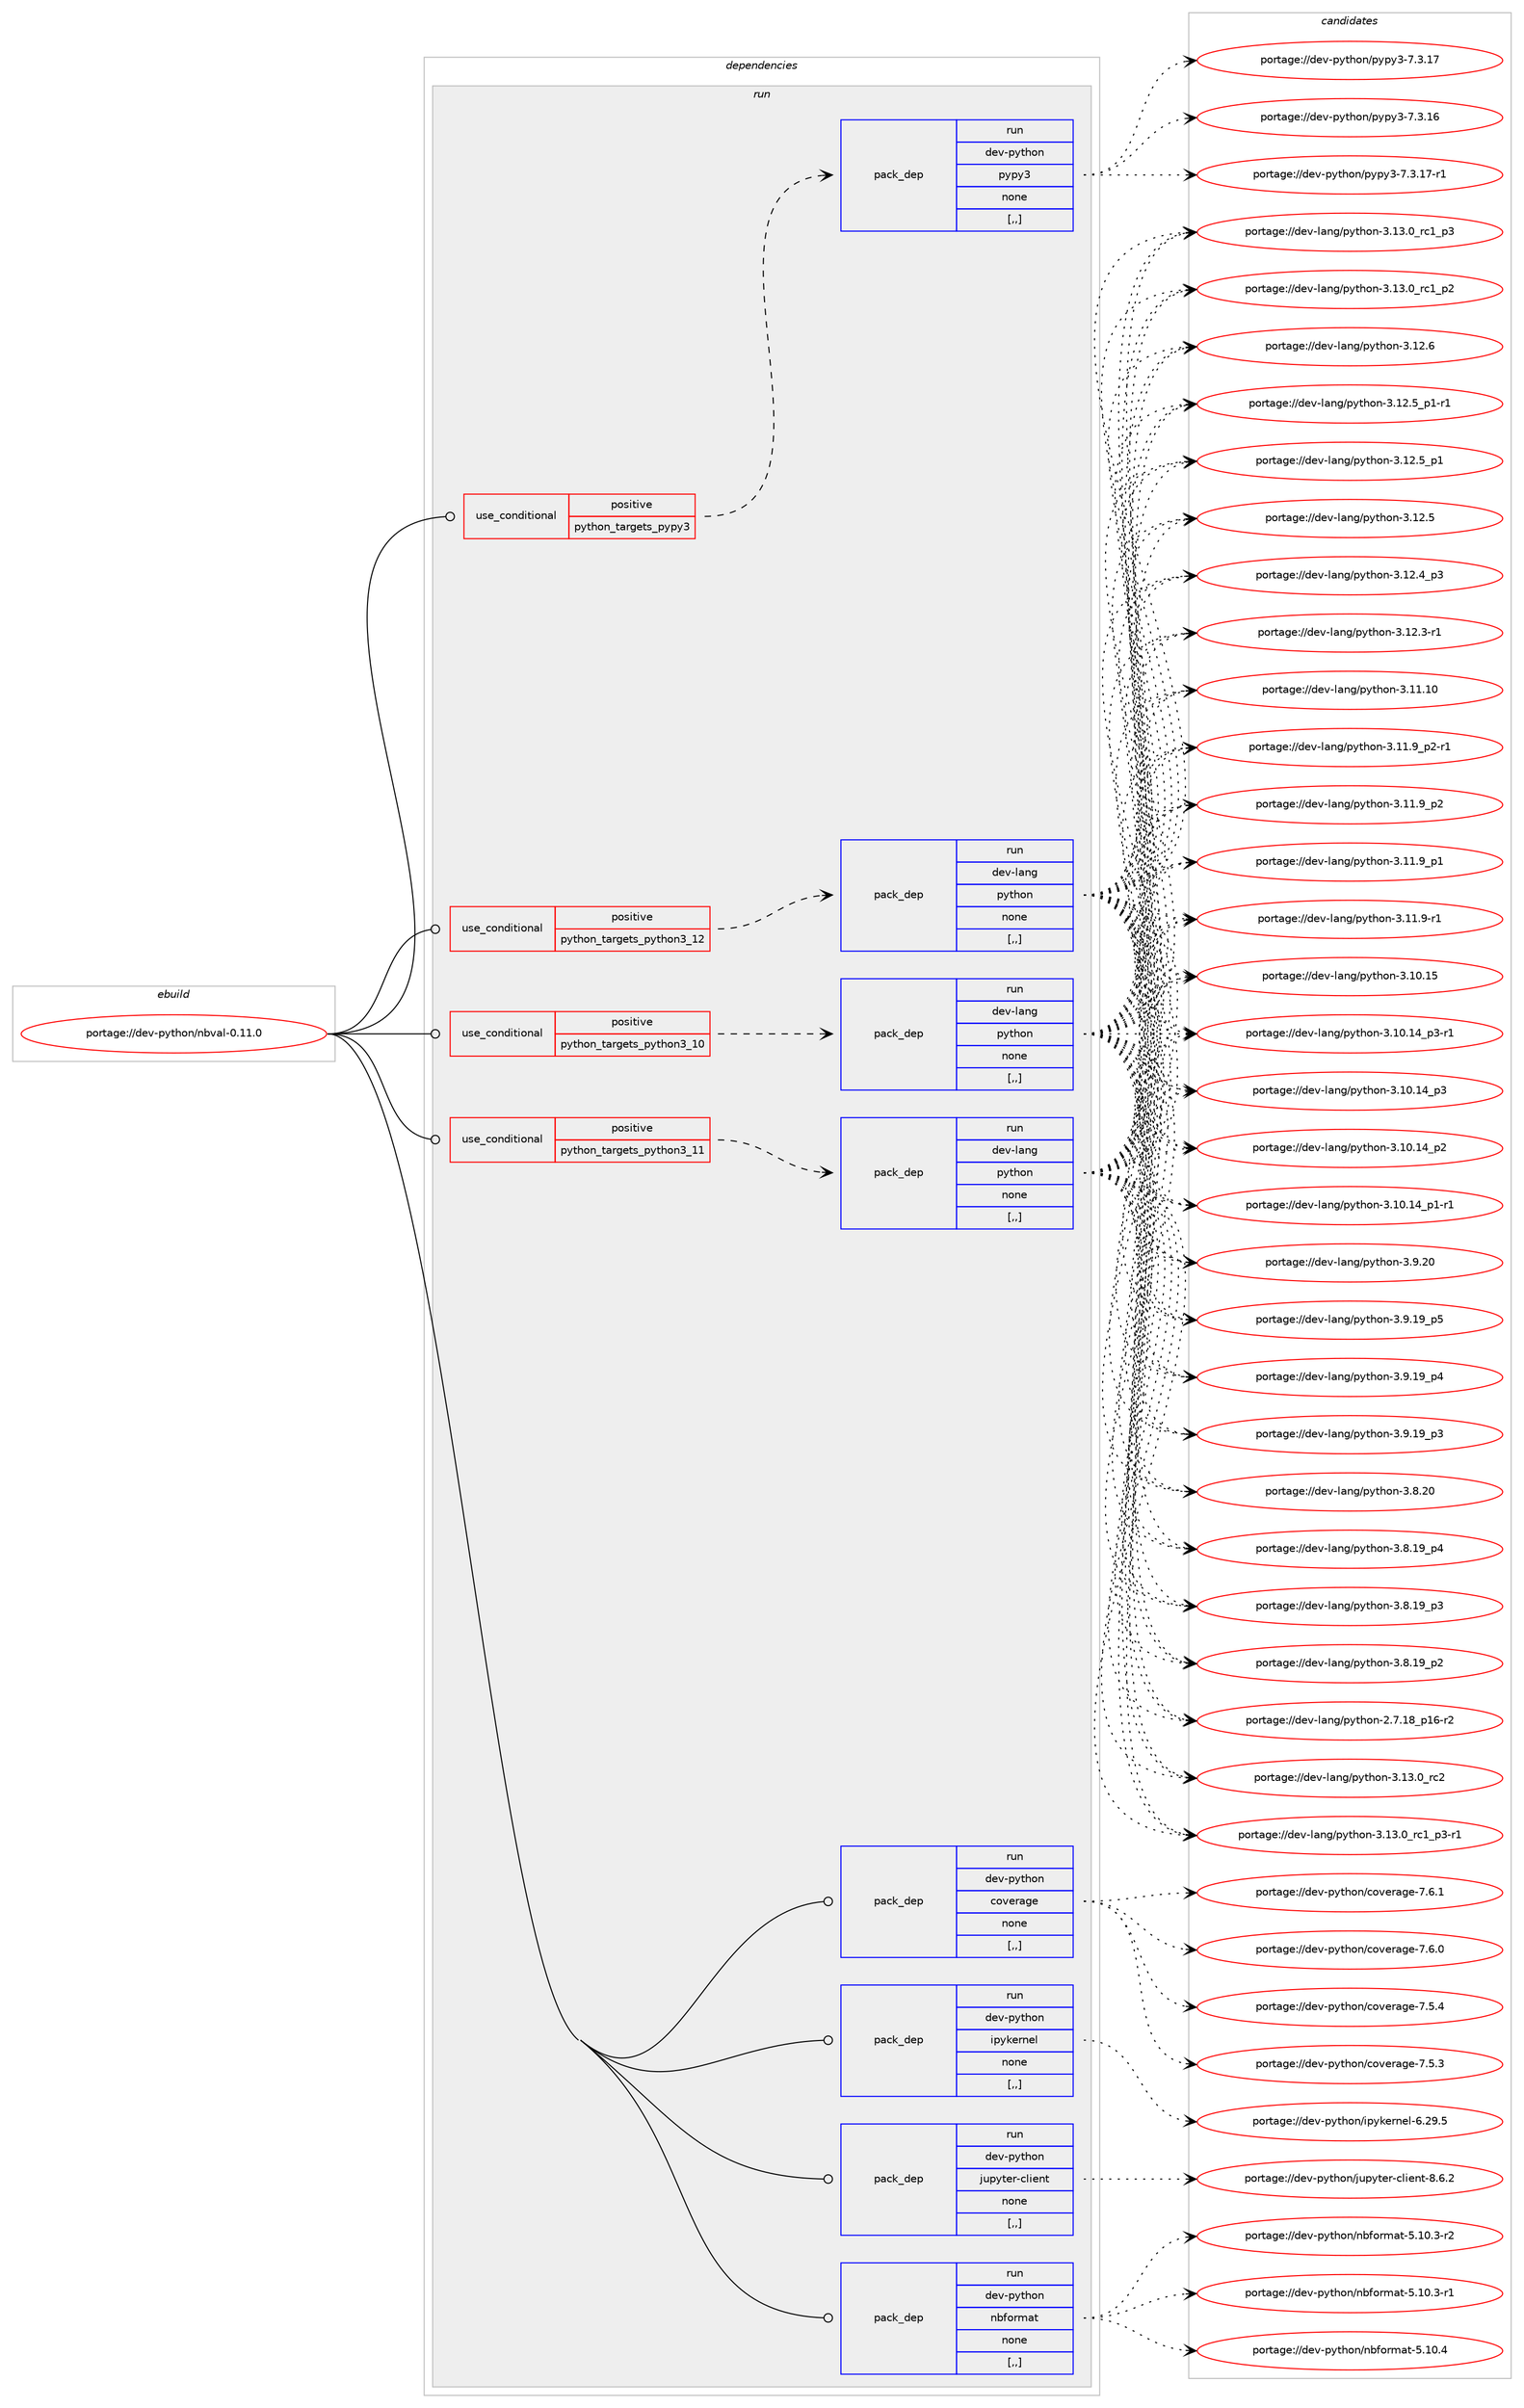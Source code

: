 digraph prolog {

# *************
# Graph options
# *************

newrank=true;
concentrate=true;
compound=true;
graph [rankdir=LR,fontname=Helvetica,fontsize=10,ranksep=1.5];#, ranksep=2.5, nodesep=0.2];
edge  [arrowhead=vee];
node  [fontname=Helvetica,fontsize=10];

# **********
# The ebuild
# **********

subgraph cluster_leftcol {
color=gray;
label=<<i>ebuild</i>>;
id [label="portage://dev-python/nbval-0.11.0", color=red, width=4, href="../dev-python/nbval-0.11.0.svg"];
}

# ****************
# The dependencies
# ****************

subgraph cluster_midcol {
color=gray;
label=<<i>dependencies</i>>;
subgraph cluster_compile {
fillcolor="#eeeeee";
style=filled;
label=<<i>compile</i>>;
}
subgraph cluster_compileandrun {
fillcolor="#eeeeee";
style=filled;
label=<<i>compile and run</i>>;
}
subgraph cluster_run {
fillcolor="#eeeeee";
style=filled;
label=<<i>run</i>>;
subgraph cond165593 {
dependency646928 [label=<<TABLE BORDER="0" CELLBORDER="1" CELLSPACING="0" CELLPADDING="4"><TR><TD ROWSPAN="3" CELLPADDING="10">use_conditional</TD></TR><TR><TD>positive</TD></TR><TR><TD>python_targets_pypy3</TD></TR></TABLE>>, shape=none, color=red];
subgraph pack476516 {
dependency646929 [label=<<TABLE BORDER="0" CELLBORDER="1" CELLSPACING="0" CELLPADDING="4" WIDTH="220"><TR><TD ROWSPAN="6" CELLPADDING="30">pack_dep</TD></TR><TR><TD WIDTH="110">run</TD></TR><TR><TD>dev-python</TD></TR><TR><TD>pypy3</TD></TR><TR><TD>none</TD></TR><TR><TD>[,,]</TD></TR></TABLE>>, shape=none, color=blue];
}
dependency646928:e -> dependency646929:w [weight=20,style="dashed",arrowhead="vee"];
}
id:e -> dependency646928:w [weight=20,style="solid",arrowhead="odot"];
subgraph cond165594 {
dependency646930 [label=<<TABLE BORDER="0" CELLBORDER="1" CELLSPACING="0" CELLPADDING="4"><TR><TD ROWSPAN="3" CELLPADDING="10">use_conditional</TD></TR><TR><TD>positive</TD></TR><TR><TD>python_targets_python3_10</TD></TR></TABLE>>, shape=none, color=red];
subgraph pack476517 {
dependency646931 [label=<<TABLE BORDER="0" CELLBORDER="1" CELLSPACING="0" CELLPADDING="4" WIDTH="220"><TR><TD ROWSPAN="6" CELLPADDING="30">pack_dep</TD></TR><TR><TD WIDTH="110">run</TD></TR><TR><TD>dev-lang</TD></TR><TR><TD>python</TD></TR><TR><TD>none</TD></TR><TR><TD>[,,]</TD></TR></TABLE>>, shape=none, color=blue];
}
dependency646930:e -> dependency646931:w [weight=20,style="dashed",arrowhead="vee"];
}
id:e -> dependency646930:w [weight=20,style="solid",arrowhead="odot"];
subgraph cond165595 {
dependency646932 [label=<<TABLE BORDER="0" CELLBORDER="1" CELLSPACING="0" CELLPADDING="4"><TR><TD ROWSPAN="3" CELLPADDING="10">use_conditional</TD></TR><TR><TD>positive</TD></TR><TR><TD>python_targets_python3_11</TD></TR></TABLE>>, shape=none, color=red];
subgraph pack476518 {
dependency646933 [label=<<TABLE BORDER="0" CELLBORDER="1" CELLSPACING="0" CELLPADDING="4" WIDTH="220"><TR><TD ROWSPAN="6" CELLPADDING="30">pack_dep</TD></TR><TR><TD WIDTH="110">run</TD></TR><TR><TD>dev-lang</TD></TR><TR><TD>python</TD></TR><TR><TD>none</TD></TR><TR><TD>[,,]</TD></TR></TABLE>>, shape=none, color=blue];
}
dependency646932:e -> dependency646933:w [weight=20,style="dashed",arrowhead="vee"];
}
id:e -> dependency646932:w [weight=20,style="solid",arrowhead="odot"];
subgraph cond165596 {
dependency646934 [label=<<TABLE BORDER="0" CELLBORDER="1" CELLSPACING="0" CELLPADDING="4"><TR><TD ROWSPAN="3" CELLPADDING="10">use_conditional</TD></TR><TR><TD>positive</TD></TR><TR><TD>python_targets_python3_12</TD></TR></TABLE>>, shape=none, color=red];
subgraph pack476519 {
dependency646935 [label=<<TABLE BORDER="0" CELLBORDER="1" CELLSPACING="0" CELLPADDING="4" WIDTH="220"><TR><TD ROWSPAN="6" CELLPADDING="30">pack_dep</TD></TR><TR><TD WIDTH="110">run</TD></TR><TR><TD>dev-lang</TD></TR><TR><TD>python</TD></TR><TR><TD>none</TD></TR><TR><TD>[,,]</TD></TR></TABLE>>, shape=none, color=blue];
}
dependency646934:e -> dependency646935:w [weight=20,style="dashed",arrowhead="vee"];
}
id:e -> dependency646934:w [weight=20,style="solid",arrowhead="odot"];
subgraph pack476520 {
dependency646936 [label=<<TABLE BORDER="0" CELLBORDER="1" CELLSPACING="0" CELLPADDING="4" WIDTH="220"><TR><TD ROWSPAN="6" CELLPADDING="30">pack_dep</TD></TR><TR><TD WIDTH="110">run</TD></TR><TR><TD>dev-python</TD></TR><TR><TD>coverage</TD></TR><TR><TD>none</TD></TR><TR><TD>[,,]</TD></TR></TABLE>>, shape=none, color=blue];
}
id:e -> dependency646936:w [weight=20,style="solid",arrowhead="odot"];
subgraph pack476521 {
dependency646937 [label=<<TABLE BORDER="0" CELLBORDER="1" CELLSPACING="0" CELLPADDING="4" WIDTH="220"><TR><TD ROWSPAN="6" CELLPADDING="30">pack_dep</TD></TR><TR><TD WIDTH="110">run</TD></TR><TR><TD>dev-python</TD></TR><TR><TD>ipykernel</TD></TR><TR><TD>none</TD></TR><TR><TD>[,,]</TD></TR></TABLE>>, shape=none, color=blue];
}
id:e -> dependency646937:w [weight=20,style="solid",arrowhead="odot"];
subgraph pack476522 {
dependency646938 [label=<<TABLE BORDER="0" CELLBORDER="1" CELLSPACING="0" CELLPADDING="4" WIDTH="220"><TR><TD ROWSPAN="6" CELLPADDING="30">pack_dep</TD></TR><TR><TD WIDTH="110">run</TD></TR><TR><TD>dev-python</TD></TR><TR><TD>jupyter-client</TD></TR><TR><TD>none</TD></TR><TR><TD>[,,]</TD></TR></TABLE>>, shape=none, color=blue];
}
id:e -> dependency646938:w [weight=20,style="solid",arrowhead="odot"];
subgraph pack476523 {
dependency646939 [label=<<TABLE BORDER="0" CELLBORDER="1" CELLSPACING="0" CELLPADDING="4" WIDTH="220"><TR><TD ROWSPAN="6" CELLPADDING="30">pack_dep</TD></TR><TR><TD WIDTH="110">run</TD></TR><TR><TD>dev-python</TD></TR><TR><TD>nbformat</TD></TR><TR><TD>none</TD></TR><TR><TD>[,,]</TD></TR></TABLE>>, shape=none, color=blue];
}
id:e -> dependency646939:w [weight=20,style="solid",arrowhead="odot"];
}
}

# **************
# The candidates
# **************

subgraph cluster_choices {
rank=same;
color=gray;
label=<<i>candidates</i>>;

subgraph choice476516 {
color=black;
nodesep=1;
choice100101118451121211161041111104711212111212151455546514649554511449 [label="portage://dev-python/pypy3-7.3.17-r1", color=red, width=4,href="../dev-python/pypy3-7.3.17-r1.svg"];
choice10010111845112121116104111110471121211121215145554651464955 [label="portage://dev-python/pypy3-7.3.17", color=red, width=4,href="../dev-python/pypy3-7.3.17.svg"];
choice10010111845112121116104111110471121211121215145554651464954 [label="portage://dev-python/pypy3-7.3.16", color=red, width=4,href="../dev-python/pypy3-7.3.16.svg"];
dependency646929:e -> choice100101118451121211161041111104711212111212151455546514649554511449:w [style=dotted,weight="100"];
dependency646929:e -> choice10010111845112121116104111110471121211121215145554651464955:w [style=dotted,weight="100"];
dependency646929:e -> choice10010111845112121116104111110471121211121215145554651464954:w [style=dotted,weight="100"];
}
subgraph choice476517 {
color=black;
nodesep=1;
choice10010111845108971101034711212111610411111045514649514648951149950 [label="portage://dev-lang/python-3.13.0_rc2", color=red, width=4,href="../dev-lang/python-3.13.0_rc2.svg"];
choice1001011184510897110103471121211161041111104551464951464895114994995112514511449 [label="portage://dev-lang/python-3.13.0_rc1_p3-r1", color=red, width=4,href="../dev-lang/python-3.13.0_rc1_p3-r1.svg"];
choice100101118451089711010347112121116104111110455146495146489511499499511251 [label="portage://dev-lang/python-3.13.0_rc1_p3", color=red, width=4,href="../dev-lang/python-3.13.0_rc1_p3.svg"];
choice100101118451089711010347112121116104111110455146495146489511499499511250 [label="portage://dev-lang/python-3.13.0_rc1_p2", color=red, width=4,href="../dev-lang/python-3.13.0_rc1_p2.svg"];
choice10010111845108971101034711212111610411111045514649504654 [label="portage://dev-lang/python-3.12.6", color=red, width=4,href="../dev-lang/python-3.12.6.svg"];
choice1001011184510897110103471121211161041111104551464950465395112494511449 [label="portage://dev-lang/python-3.12.5_p1-r1", color=red, width=4,href="../dev-lang/python-3.12.5_p1-r1.svg"];
choice100101118451089711010347112121116104111110455146495046539511249 [label="portage://dev-lang/python-3.12.5_p1", color=red, width=4,href="../dev-lang/python-3.12.5_p1.svg"];
choice10010111845108971101034711212111610411111045514649504653 [label="portage://dev-lang/python-3.12.5", color=red, width=4,href="../dev-lang/python-3.12.5.svg"];
choice100101118451089711010347112121116104111110455146495046529511251 [label="portage://dev-lang/python-3.12.4_p3", color=red, width=4,href="../dev-lang/python-3.12.4_p3.svg"];
choice100101118451089711010347112121116104111110455146495046514511449 [label="portage://dev-lang/python-3.12.3-r1", color=red, width=4,href="../dev-lang/python-3.12.3-r1.svg"];
choice1001011184510897110103471121211161041111104551464949464948 [label="portage://dev-lang/python-3.11.10", color=red, width=4,href="../dev-lang/python-3.11.10.svg"];
choice1001011184510897110103471121211161041111104551464949465795112504511449 [label="portage://dev-lang/python-3.11.9_p2-r1", color=red, width=4,href="../dev-lang/python-3.11.9_p2-r1.svg"];
choice100101118451089711010347112121116104111110455146494946579511250 [label="portage://dev-lang/python-3.11.9_p2", color=red, width=4,href="../dev-lang/python-3.11.9_p2.svg"];
choice100101118451089711010347112121116104111110455146494946579511249 [label="portage://dev-lang/python-3.11.9_p1", color=red, width=4,href="../dev-lang/python-3.11.9_p1.svg"];
choice100101118451089711010347112121116104111110455146494946574511449 [label="portage://dev-lang/python-3.11.9-r1", color=red, width=4,href="../dev-lang/python-3.11.9-r1.svg"];
choice1001011184510897110103471121211161041111104551464948464953 [label="portage://dev-lang/python-3.10.15", color=red, width=4,href="../dev-lang/python-3.10.15.svg"];
choice100101118451089711010347112121116104111110455146494846495295112514511449 [label="portage://dev-lang/python-3.10.14_p3-r1", color=red, width=4,href="../dev-lang/python-3.10.14_p3-r1.svg"];
choice10010111845108971101034711212111610411111045514649484649529511251 [label="portage://dev-lang/python-3.10.14_p3", color=red, width=4,href="../dev-lang/python-3.10.14_p3.svg"];
choice10010111845108971101034711212111610411111045514649484649529511250 [label="portage://dev-lang/python-3.10.14_p2", color=red, width=4,href="../dev-lang/python-3.10.14_p2.svg"];
choice100101118451089711010347112121116104111110455146494846495295112494511449 [label="portage://dev-lang/python-3.10.14_p1-r1", color=red, width=4,href="../dev-lang/python-3.10.14_p1-r1.svg"];
choice10010111845108971101034711212111610411111045514657465048 [label="portage://dev-lang/python-3.9.20", color=red, width=4,href="../dev-lang/python-3.9.20.svg"];
choice100101118451089711010347112121116104111110455146574649579511253 [label="portage://dev-lang/python-3.9.19_p5", color=red, width=4,href="../dev-lang/python-3.9.19_p5.svg"];
choice100101118451089711010347112121116104111110455146574649579511252 [label="portage://dev-lang/python-3.9.19_p4", color=red, width=4,href="../dev-lang/python-3.9.19_p4.svg"];
choice100101118451089711010347112121116104111110455146574649579511251 [label="portage://dev-lang/python-3.9.19_p3", color=red, width=4,href="../dev-lang/python-3.9.19_p3.svg"];
choice10010111845108971101034711212111610411111045514656465048 [label="portage://dev-lang/python-3.8.20", color=red, width=4,href="../dev-lang/python-3.8.20.svg"];
choice100101118451089711010347112121116104111110455146564649579511252 [label="portage://dev-lang/python-3.8.19_p4", color=red, width=4,href="../dev-lang/python-3.8.19_p4.svg"];
choice100101118451089711010347112121116104111110455146564649579511251 [label="portage://dev-lang/python-3.8.19_p3", color=red, width=4,href="../dev-lang/python-3.8.19_p3.svg"];
choice100101118451089711010347112121116104111110455146564649579511250 [label="portage://dev-lang/python-3.8.19_p2", color=red, width=4,href="../dev-lang/python-3.8.19_p2.svg"];
choice100101118451089711010347112121116104111110455046554649569511249544511450 [label="portage://dev-lang/python-2.7.18_p16-r2", color=red, width=4,href="../dev-lang/python-2.7.18_p16-r2.svg"];
dependency646931:e -> choice10010111845108971101034711212111610411111045514649514648951149950:w [style=dotted,weight="100"];
dependency646931:e -> choice1001011184510897110103471121211161041111104551464951464895114994995112514511449:w [style=dotted,weight="100"];
dependency646931:e -> choice100101118451089711010347112121116104111110455146495146489511499499511251:w [style=dotted,weight="100"];
dependency646931:e -> choice100101118451089711010347112121116104111110455146495146489511499499511250:w [style=dotted,weight="100"];
dependency646931:e -> choice10010111845108971101034711212111610411111045514649504654:w [style=dotted,weight="100"];
dependency646931:e -> choice1001011184510897110103471121211161041111104551464950465395112494511449:w [style=dotted,weight="100"];
dependency646931:e -> choice100101118451089711010347112121116104111110455146495046539511249:w [style=dotted,weight="100"];
dependency646931:e -> choice10010111845108971101034711212111610411111045514649504653:w [style=dotted,weight="100"];
dependency646931:e -> choice100101118451089711010347112121116104111110455146495046529511251:w [style=dotted,weight="100"];
dependency646931:e -> choice100101118451089711010347112121116104111110455146495046514511449:w [style=dotted,weight="100"];
dependency646931:e -> choice1001011184510897110103471121211161041111104551464949464948:w [style=dotted,weight="100"];
dependency646931:e -> choice1001011184510897110103471121211161041111104551464949465795112504511449:w [style=dotted,weight="100"];
dependency646931:e -> choice100101118451089711010347112121116104111110455146494946579511250:w [style=dotted,weight="100"];
dependency646931:e -> choice100101118451089711010347112121116104111110455146494946579511249:w [style=dotted,weight="100"];
dependency646931:e -> choice100101118451089711010347112121116104111110455146494946574511449:w [style=dotted,weight="100"];
dependency646931:e -> choice1001011184510897110103471121211161041111104551464948464953:w [style=dotted,weight="100"];
dependency646931:e -> choice100101118451089711010347112121116104111110455146494846495295112514511449:w [style=dotted,weight="100"];
dependency646931:e -> choice10010111845108971101034711212111610411111045514649484649529511251:w [style=dotted,weight="100"];
dependency646931:e -> choice10010111845108971101034711212111610411111045514649484649529511250:w [style=dotted,weight="100"];
dependency646931:e -> choice100101118451089711010347112121116104111110455146494846495295112494511449:w [style=dotted,weight="100"];
dependency646931:e -> choice10010111845108971101034711212111610411111045514657465048:w [style=dotted,weight="100"];
dependency646931:e -> choice100101118451089711010347112121116104111110455146574649579511253:w [style=dotted,weight="100"];
dependency646931:e -> choice100101118451089711010347112121116104111110455146574649579511252:w [style=dotted,weight="100"];
dependency646931:e -> choice100101118451089711010347112121116104111110455146574649579511251:w [style=dotted,weight="100"];
dependency646931:e -> choice10010111845108971101034711212111610411111045514656465048:w [style=dotted,weight="100"];
dependency646931:e -> choice100101118451089711010347112121116104111110455146564649579511252:w [style=dotted,weight="100"];
dependency646931:e -> choice100101118451089711010347112121116104111110455146564649579511251:w [style=dotted,weight="100"];
dependency646931:e -> choice100101118451089711010347112121116104111110455146564649579511250:w [style=dotted,weight="100"];
dependency646931:e -> choice100101118451089711010347112121116104111110455046554649569511249544511450:w [style=dotted,weight="100"];
}
subgraph choice476518 {
color=black;
nodesep=1;
choice10010111845108971101034711212111610411111045514649514648951149950 [label="portage://dev-lang/python-3.13.0_rc2", color=red, width=4,href="../dev-lang/python-3.13.0_rc2.svg"];
choice1001011184510897110103471121211161041111104551464951464895114994995112514511449 [label="portage://dev-lang/python-3.13.0_rc1_p3-r1", color=red, width=4,href="../dev-lang/python-3.13.0_rc1_p3-r1.svg"];
choice100101118451089711010347112121116104111110455146495146489511499499511251 [label="portage://dev-lang/python-3.13.0_rc1_p3", color=red, width=4,href="../dev-lang/python-3.13.0_rc1_p3.svg"];
choice100101118451089711010347112121116104111110455146495146489511499499511250 [label="portage://dev-lang/python-3.13.0_rc1_p2", color=red, width=4,href="../dev-lang/python-3.13.0_rc1_p2.svg"];
choice10010111845108971101034711212111610411111045514649504654 [label="portage://dev-lang/python-3.12.6", color=red, width=4,href="../dev-lang/python-3.12.6.svg"];
choice1001011184510897110103471121211161041111104551464950465395112494511449 [label="portage://dev-lang/python-3.12.5_p1-r1", color=red, width=4,href="../dev-lang/python-3.12.5_p1-r1.svg"];
choice100101118451089711010347112121116104111110455146495046539511249 [label="portage://dev-lang/python-3.12.5_p1", color=red, width=4,href="../dev-lang/python-3.12.5_p1.svg"];
choice10010111845108971101034711212111610411111045514649504653 [label="portage://dev-lang/python-3.12.5", color=red, width=4,href="../dev-lang/python-3.12.5.svg"];
choice100101118451089711010347112121116104111110455146495046529511251 [label="portage://dev-lang/python-3.12.4_p3", color=red, width=4,href="../dev-lang/python-3.12.4_p3.svg"];
choice100101118451089711010347112121116104111110455146495046514511449 [label="portage://dev-lang/python-3.12.3-r1", color=red, width=4,href="../dev-lang/python-3.12.3-r1.svg"];
choice1001011184510897110103471121211161041111104551464949464948 [label="portage://dev-lang/python-3.11.10", color=red, width=4,href="../dev-lang/python-3.11.10.svg"];
choice1001011184510897110103471121211161041111104551464949465795112504511449 [label="portage://dev-lang/python-3.11.9_p2-r1", color=red, width=4,href="../dev-lang/python-3.11.9_p2-r1.svg"];
choice100101118451089711010347112121116104111110455146494946579511250 [label="portage://dev-lang/python-3.11.9_p2", color=red, width=4,href="../dev-lang/python-3.11.9_p2.svg"];
choice100101118451089711010347112121116104111110455146494946579511249 [label="portage://dev-lang/python-3.11.9_p1", color=red, width=4,href="../dev-lang/python-3.11.9_p1.svg"];
choice100101118451089711010347112121116104111110455146494946574511449 [label="portage://dev-lang/python-3.11.9-r1", color=red, width=4,href="../dev-lang/python-3.11.9-r1.svg"];
choice1001011184510897110103471121211161041111104551464948464953 [label="portage://dev-lang/python-3.10.15", color=red, width=4,href="../dev-lang/python-3.10.15.svg"];
choice100101118451089711010347112121116104111110455146494846495295112514511449 [label="portage://dev-lang/python-3.10.14_p3-r1", color=red, width=4,href="../dev-lang/python-3.10.14_p3-r1.svg"];
choice10010111845108971101034711212111610411111045514649484649529511251 [label="portage://dev-lang/python-3.10.14_p3", color=red, width=4,href="../dev-lang/python-3.10.14_p3.svg"];
choice10010111845108971101034711212111610411111045514649484649529511250 [label="portage://dev-lang/python-3.10.14_p2", color=red, width=4,href="../dev-lang/python-3.10.14_p2.svg"];
choice100101118451089711010347112121116104111110455146494846495295112494511449 [label="portage://dev-lang/python-3.10.14_p1-r1", color=red, width=4,href="../dev-lang/python-3.10.14_p1-r1.svg"];
choice10010111845108971101034711212111610411111045514657465048 [label="portage://dev-lang/python-3.9.20", color=red, width=4,href="../dev-lang/python-3.9.20.svg"];
choice100101118451089711010347112121116104111110455146574649579511253 [label="portage://dev-lang/python-3.9.19_p5", color=red, width=4,href="../dev-lang/python-3.9.19_p5.svg"];
choice100101118451089711010347112121116104111110455146574649579511252 [label="portage://dev-lang/python-3.9.19_p4", color=red, width=4,href="../dev-lang/python-3.9.19_p4.svg"];
choice100101118451089711010347112121116104111110455146574649579511251 [label="portage://dev-lang/python-3.9.19_p3", color=red, width=4,href="../dev-lang/python-3.9.19_p3.svg"];
choice10010111845108971101034711212111610411111045514656465048 [label="portage://dev-lang/python-3.8.20", color=red, width=4,href="../dev-lang/python-3.8.20.svg"];
choice100101118451089711010347112121116104111110455146564649579511252 [label="portage://dev-lang/python-3.8.19_p4", color=red, width=4,href="../dev-lang/python-3.8.19_p4.svg"];
choice100101118451089711010347112121116104111110455146564649579511251 [label="portage://dev-lang/python-3.8.19_p3", color=red, width=4,href="../dev-lang/python-3.8.19_p3.svg"];
choice100101118451089711010347112121116104111110455146564649579511250 [label="portage://dev-lang/python-3.8.19_p2", color=red, width=4,href="../dev-lang/python-3.8.19_p2.svg"];
choice100101118451089711010347112121116104111110455046554649569511249544511450 [label="portage://dev-lang/python-2.7.18_p16-r2", color=red, width=4,href="../dev-lang/python-2.7.18_p16-r2.svg"];
dependency646933:e -> choice10010111845108971101034711212111610411111045514649514648951149950:w [style=dotted,weight="100"];
dependency646933:e -> choice1001011184510897110103471121211161041111104551464951464895114994995112514511449:w [style=dotted,weight="100"];
dependency646933:e -> choice100101118451089711010347112121116104111110455146495146489511499499511251:w [style=dotted,weight="100"];
dependency646933:e -> choice100101118451089711010347112121116104111110455146495146489511499499511250:w [style=dotted,weight="100"];
dependency646933:e -> choice10010111845108971101034711212111610411111045514649504654:w [style=dotted,weight="100"];
dependency646933:e -> choice1001011184510897110103471121211161041111104551464950465395112494511449:w [style=dotted,weight="100"];
dependency646933:e -> choice100101118451089711010347112121116104111110455146495046539511249:w [style=dotted,weight="100"];
dependency646933:e -> choice10010111845108971101034711212111610411111045514649504653:w [style=dotted,weight="100"];
dependency646933:e -> choice100101118451089711010347112121116104111110455146495046529511251:w [style=dotted,weight="100"];
dependency646933:e -> choice100101118451089711010347112121116104111110455146495046514511449:w [style=dotted,weight="100"];
dependency646933:e -> choice1001011184510897110103471121211161041111104551464949464948:w [style=dotted,weight="100"];
dependency646933:e -> choice1001011184510897110103471121211161041111104551464949465795112504511449:w [style=dotted,weight="100"];
dependency646933:e -> choice100101118451089711010347112121116104111110455146494946579511250:w [style=dotted,weight="100"];
dependency646933:e -> choice100101118451089711010347112121116104111110455146494946579511249:w [style=dotted,weight="100"];
dependency646933:e -> choice100101118451089711010347112121116104111110455146494946574511449:w [style=dotted,weight="100"];
dependency646933:e -> choice1001011184510897110103471121211161041111104551464948464953:w [style=dotted,weight="100"];
dependency646933:e -> choice100101118451089711010347112121116104111110455146494846495295112514511449:w [style=dotted,weight="100"];
dependency646933:e -> choice10010111845108971101034711212111610411111045514649484649529511251:w [style=dotted,weight="100"];
dependency646933:e -> choice10010111845108971101034711212111610411111045514649484649529511250:w [style=dotted,weight="100"];
dependency646933:e -> choice100101118451089711010347112121116104111110455146494846495295112494511449:w [style=dotted,weight="100"];
dependency646933:e -> choice10010111845108971101034711212111610411111045514657465048:w [style=dotted,weight="100"];
dependency646933:e -> choice100101118451089711010347112121116104111110455146574649579511253:w [style=dotted,weight="100"];
dependency646933:e -> choice100101118451089711010347112121116104111110455146574649579511252:w [style=dotted,weight="100"];
dependency646933:e -> choice100101118451089711010347112121116104111110455146574649579511251:w [style=dotted,weight="100"];
dependency646933:e -> choice10010111845108971101034711212111610411111045514656465048:w [style=dotted,weight="100"];
dependency646933:e -> choice100101118451089711010347112121116104111110455146564649579511252:w [style=dotted,weight="100"];
dependency646933:e -> choice100101118451089711010347112121116104111110455146564649579511251:w [style=dotted,weight="100"];
dependency646933:e -> choice100101118451089711010347112121116104111110455146564649579511250:w [style=dotted,weight="100"];
dependency646933:e -> choice100101118451089711010347112121116104111110455046554649569511249544511450:w [style=dotted,weight="100"];
}
subgraph choice476519 {
color=black;
nodesep=1;
choice10010111845108971101034711212111610411111045514649514648951149950 [label="portage://dev-lang/python-3.13.0_rc2", color=red, width=4,href="../dev-lang/python-3.13.0_rc2.svg"];
choice1001011184510897110103471121211161041111104551464951464895114994995112514511449 [label="portage://dev-lang/python-3.13.0_rc1_p3-r1", color=red, width=4,href="../dev-lang/python-3.13.0_rc1_p3-r1.svg"];
choice100101118451089711010347112121116104111110455146495146489511499499511251 [label="portage://dev-lang/python-3.13.0_rc1_p3", color=red, width=4,href="../dev-lang/python-3.13.0_rc1_p3.svg"];
choice100101118451089711010347112121116104111110455146495146489511499499511250 [label="portage://dev-lang/python-3.13.0_rc1_p2", color=red, width=4,href="../dev-lang/python-3.13.0_rc1_p2.svg"];
choice10010111845108971101034711212111610411111045514649504654 [label="portage://dev-lang/python-3.12.6", color=red, width=4,href="../dev-lang/python-3.12.6.svg"];
choice1001011184510897110103471121211161041111104551464950465395112494511449 [label="portage://dev-lang/python-3.12.5_p1-r1", color=red, width=4,href="../dev-lang/python-3.12.5_p1-r1.svg"];
choice100101118451089711010347112121116104111110455146495046539511249 [label="portage://dev-lang/python-3.12.5_p1", color=red, width=4,href="../dev-lang/python-3.12.5_p1.svg"];
choice10010111845108971101034711212111610411111045514649504653 [label="portage://dev-lang/python-3.12.5", color=red, width=4,href="../dev-lang/python-3.12.5.svg"];
choice100101118451089711010347112121116104111110455146495046529511251 [label="portage://dev-lang/python-3.12.4_p3", color=red, width=4,href="../dev-lang/python-3.12.4_p3.svg"];
choice100101118451089711010347112121116104111110455146495046514511449 [label="portage://dev-lang/python-3.12.3-r1", color=red, width=4,href="../dev-lang/python-3.12.3-r1.svg"];
choice1001011184510897110103471121211161041111104551464949464948 [label="portage://dev-lang/python-3.11.10", color=red, width=4,href="../dev-lang/python-3.11.10.svg"];
choice1001011184510897110103471121211161041111104551464949465795112504511449 [label="portage://dev-lang/python-3.11.9_p2-r1", color=red, width=4,href="../dev-lang/python-3.11.9_p2-r1.svg"];
choice100101118451089711010347112121116104111110455146494946579511250 [label="portage://dev-lang/python-3.11.9_p2", color=red, width=4,href="../dev-lang/python-3.11.9_p2.svg"];
choice100101118451089711010347112121116104111110455146494946579511249 [label="portage://dev-lang/python-3.11.9_p1", color=red, width=4,href="../dev-lang/python-3.11.9_p1.svg"];
choice100101118451089711010347112121116104111110455146494946574511449 [label="portage://dev-lang/python-3.11.9-r1", color=red, width=4,href="../dev-lang/python-3.11.9-r1.svg"];
choice1001011184510897110103471121211161041111104551464948464953 [label="portage://dev-lang/python-3.10.15", color=red, width=4,href="../dev-lang/python-3.10.15.svg"];
choice100101118451089711010347112121116104111110455146494846495295112514511449 [label="portage://dev-lang/python-3.10.14_p3-r1", color=red, width=4,href="../dev-lang/python-3.10.14_p3-r1.svg"];
choice10010111845108971101034711212111610411111045514649484649529511251 [label="portage://dev-lang/python-3.10.14_p3", color=red, width=4,href="../dev-lang/python-3.10.14_p3.svg"];
choice10010111845108971101034711212111610411111045514649484649529511250 [label="portage://dev-lang/python-3.10.14_p2", color=red, width=4,href="../dev-lang/python-3.10.14_p2.svg"];
choice100101118451089711010347112121116104111110455146494846495295112494511449 [label="portage://dev-lang/python-3.10.14_p1-r1", color=red, width=4,href="../dev-lang/python-3.10.14_p1-r1.svg"];
choice10010111845108971101034711212111610411111045514657465048 [label="portage://dev-lang/python-3.9.20", color=red, width=4,href="../dev-lang/python-3.9.20.svg"];
choice100101118451089711010347112121116104111110455146574649579511253 [label="portage://dev-lang/python-3.9.19_p5", color=red, width=4,href="../dev-lang/python-3.9.19_p5.svg"];
choice100101118451089711010347112121116104111110455146574649579511252 [label="portage://dev-lang/python-3.9.19_p4", color=red, width=4,href="../dev-lang/python-3.9.19_p4.svg"];
choice100101118451089711010347112121116104111110455146574649579511251 [label="portage://dev-lang/python-3.9.19_p3", color=red, width=4,href="../dev-lang/python-3.9.19_p3.svg"];
choice10010111845108971101034711212111610411111045514656465048 [label="portage://dev-lang/python-3.8.20", color=red, width=4,href="../dev-lang/python-3.8.20.svg"];
choice100101118451089711010347112121116104111110455146564649579511252 [label="portage://dev-lang/python-3.8.19_p4", color=red, width=4,href="../dev-lang/python-3.8.19_p4.svg"];
choice100101118451089711010347112121116104111110455146564649579511251 [label="portage://dev-lang/python-3.8.19_p3", color=red, width=4,href="../dev-lang/python-3.8.19_p3.svg"];
choice100101118451089711010347112121116104111110455146564649579511250 [label="portage://dev-lang/python-3.8.19_p2", color=red, width=4,href="../dev-lang/python-3.8.19_p2.svg"];
choice100101118451089711010347112121116104111110455046554649569511249544511450 [label="portage://dev-lang/python-2.7.18_p16-r2", color=red, width=4,href="../dev-lang/python-2.7.18_p16-r2.svg"];
dependency646935:e -> choice10010111845108971101034711212111610411111045514649514648951149950:w [style=dotted,weight="100"];
dependency646935:e -> choice1001011184510897110103471121211161041111104551464951464895114994995112514511449:w [style=dotted,weight="100"];
dependency646935:e -> choice100101118451089711010347112121116104111110455146495146489511499499511251:w [style=dotted,weight="100"];
dependency646935:e -> choice100101118451089711010347112121116104111110455146495146489511499499511250:w [style=dotted,weight="100"];
dependency646935:e -> choice10010111845108971101034711212111610411111045514649504654:w [style=dotted,weight="100"];
dependency646935:e -> choice1001011184510897110103471121211161041111104551464950465395112494511449:w [style=dotted,weight="100"];
dependency646935:e -> choice100101118451089711010347112121116104111110455146495046539511249:w [style=dotted,weight="100"];
dependency646935:e -> choice10010111845108971101034711212111610411111045514649504653:w [style=dotted,weight="100"];
dependency646935:e -> choice100101118451089711010347112121116104111110455146495046529511251:w [style=dotted,weight="100"];
dependency646935:e -> choice100101118451089711010347112121116104111110455146495046514511449:w [style=dotted,weight="100"];
dependency646935:e -> choice1001011184510897110103471121211161041111104551464949464948:w [style=dotted,weight="100"];
dependency646935:e -> choice1001011184510897110103471121211161041111104551464949465795112504511449:w [style=dotted,weight="100"];
dependency646935:e -> choice100101118451089711010347112121116104111110455146494946579511250:w [style=dotted,weight="100"];
dependency646935:e -> choice100101118451089711010347112121116104111110455146494946579511249:w [style=dotted,weight="100"];
dependency646935:e -> choice100101118451089711010347112121116104111110455146494946574511449:w [style=dotted,weight="100"];
dependency646935:e -> choice1001011184510897110103471121211161041111104551464948464953:w [style=dotted,weight="100"];
dependency646935:e -> choice100101118451089711010347112121116104111110455146494846495295112514511449:w [style=dotted,weight="100"];
dependency646935:e -> choice10010111845108971101034711212111610411111045514649484649529511251:w [style=dotted,weight="100"];
dependency646935:e -> choice10010111845108971101034711212111610411111045514649484649529511250:w [style=dotted,weight="100"];
dependency646935:e -> choice100101118451089711010347112121116104111110455146494846495295112494511449:w [style=dotted,weight="100"];
dependency646935:e -> choice10010111845108971101034711212111610411111045514657465048:w [style=dotted,weight="100"];
dependency646935:e -> choice100101118451089711010347112121116104111110455146574649579511253:w [style=dotted,weight="100"];
dependency646935:e -> choice100101118451089711010347112121116104111110455146574649579511252:w [style=dotted,weight="100"];
dependency646935:e -> choice100101118451089711010347112121116104111110455146574649579511251:w [style=dotted,weight="100"];
dependency646935:e -> choice10010111845108971101034711212111610411111045514656465048:w [style=dotted,weight="100"];
dependency646935:e -> choice100101118451089711010347112121116104111110455146564649579511252:w [style=dotted,weight="100"];
dependency646935:e -> choice100101118451089711010347112121116104111110455146564649579511251:w [style=dotted,weight="100"];
dependency646935:e -> choice100101118451089711010347112121116104111110455146564649579511250:w [style=dotted,weight="100"];
dependency646935:e -> choice100101118451089711010347112121116104111110455046554649569511249544511450:w [style=dotted,weight="100"];
}
subgraph choice476520 {
color=black;
nodesep=1;
choice10010111845112121116104111110479911111810111497103101455546544649 [label="portage://dev-python/coverage-7.6.1", color=red, width=4,href="../dev-python/coverage-7.6.1.svg"];
choice10010111845112121116104111110479911111810111497103101455546544648 [label="portage://dev-python/coverage-7.6.0", color=red, width=4,href="../dev-python/coverage-7.6.0.svg"];
choice10010111845112121116104111110479911111810111497103101455546534652 [label="portage://dev-python/coverage-7.5.4", color=red, width=4,href="../dev-python/coverage-7.5.4.svg"];
choice10010111845112121116104111110479911111810111497103101455546534651 [label="portage://dev-python/coverage-7.5.3", color=red, width=4,href="../dev-python/coverage-7.5.3.svg"];
dependency646936:e -> choice10010111845112121116104111110479911111810111497103101455546544649:w [style=dotted,weight="100"];
dependency646936:e -> choice10010111845112121116104111110479911111810111497103101455546544648:w [style=dotted,weight="100"];
dependency646936:e -> choice10010111845112121116104111110479911111810111497103101455546534652:w [style=dotted,weight="100"];
dependency646936:e -> choice10010111845112121116104111110479911111810111497103101455546534651:w [style=dotted,weight="100"];
}
subgraph choice476521 {
color=black;
nodesep=1;
choice100101118451121211161041111104710511212110710111411010110845544650574653 [label="portage://dev-python/ipykernel-6.29.5", color=red, width=4,href="../dev-python/ipykernel-6.29.5.svg"];
dependency646937:e -> choice100101118451121211161041111104710511212110710111411010110845544650574653:w [style=dotted,weight="100"];
}
subgraph choice476522 {
color=black;
nodesep=1;
choice10010111845112121116104111110471061171121211161011144599108105101110116455646544650 [label="portage://dev-python/jupyter-client-8.6.2", color=red, width=4,href="../dev-python/jupyter-client-8.6.2.svg"];
dependency646938:e -> choice10010111845112121116104111110471061171121211161011144599108105101110116455646544650:w [style=dotted,weight="100"];
}
subgraph choice476523 {
color=black;
nodesep=1;
choice1001011184511212111610411111047110981021111141099711645534649484652 [label="portage://dev-python/nbformat-5.10.4", color=red, width=4,href="../dev-python/nbformat-5.10.4.svg"];
choice10010111845112121116104111110471109810211111410997116455346494846514511450 [label="portage://dev-python/nbformat-5.10.3-r2", color=red, width=4,href="../dev-python/nbformat-5.10.3-r2.svg"];
choice10010111845112121116104111110471109810211111410997116455346494846514511449 [label="portage://dev-python/nbformat-5.10.3-r1", color=red, width=4,href="../dev-python/nbformat-5.10.3-r1.svg"];
dependency646939:e -> choice1001011184511212111610411111047110981021111141099711645534649484652:w [style=dotted,weight="100"];
dependency646939:e -> choice10010111845112121116104111110471109810211111410997116455346494846514511450:w [style=dotted,weight="100"];
dependency646939:e -> choice10010111845112121116104111110471109810211111410997116455346494846514511449:w [style=dotted,weight="100"];
}
}

}
